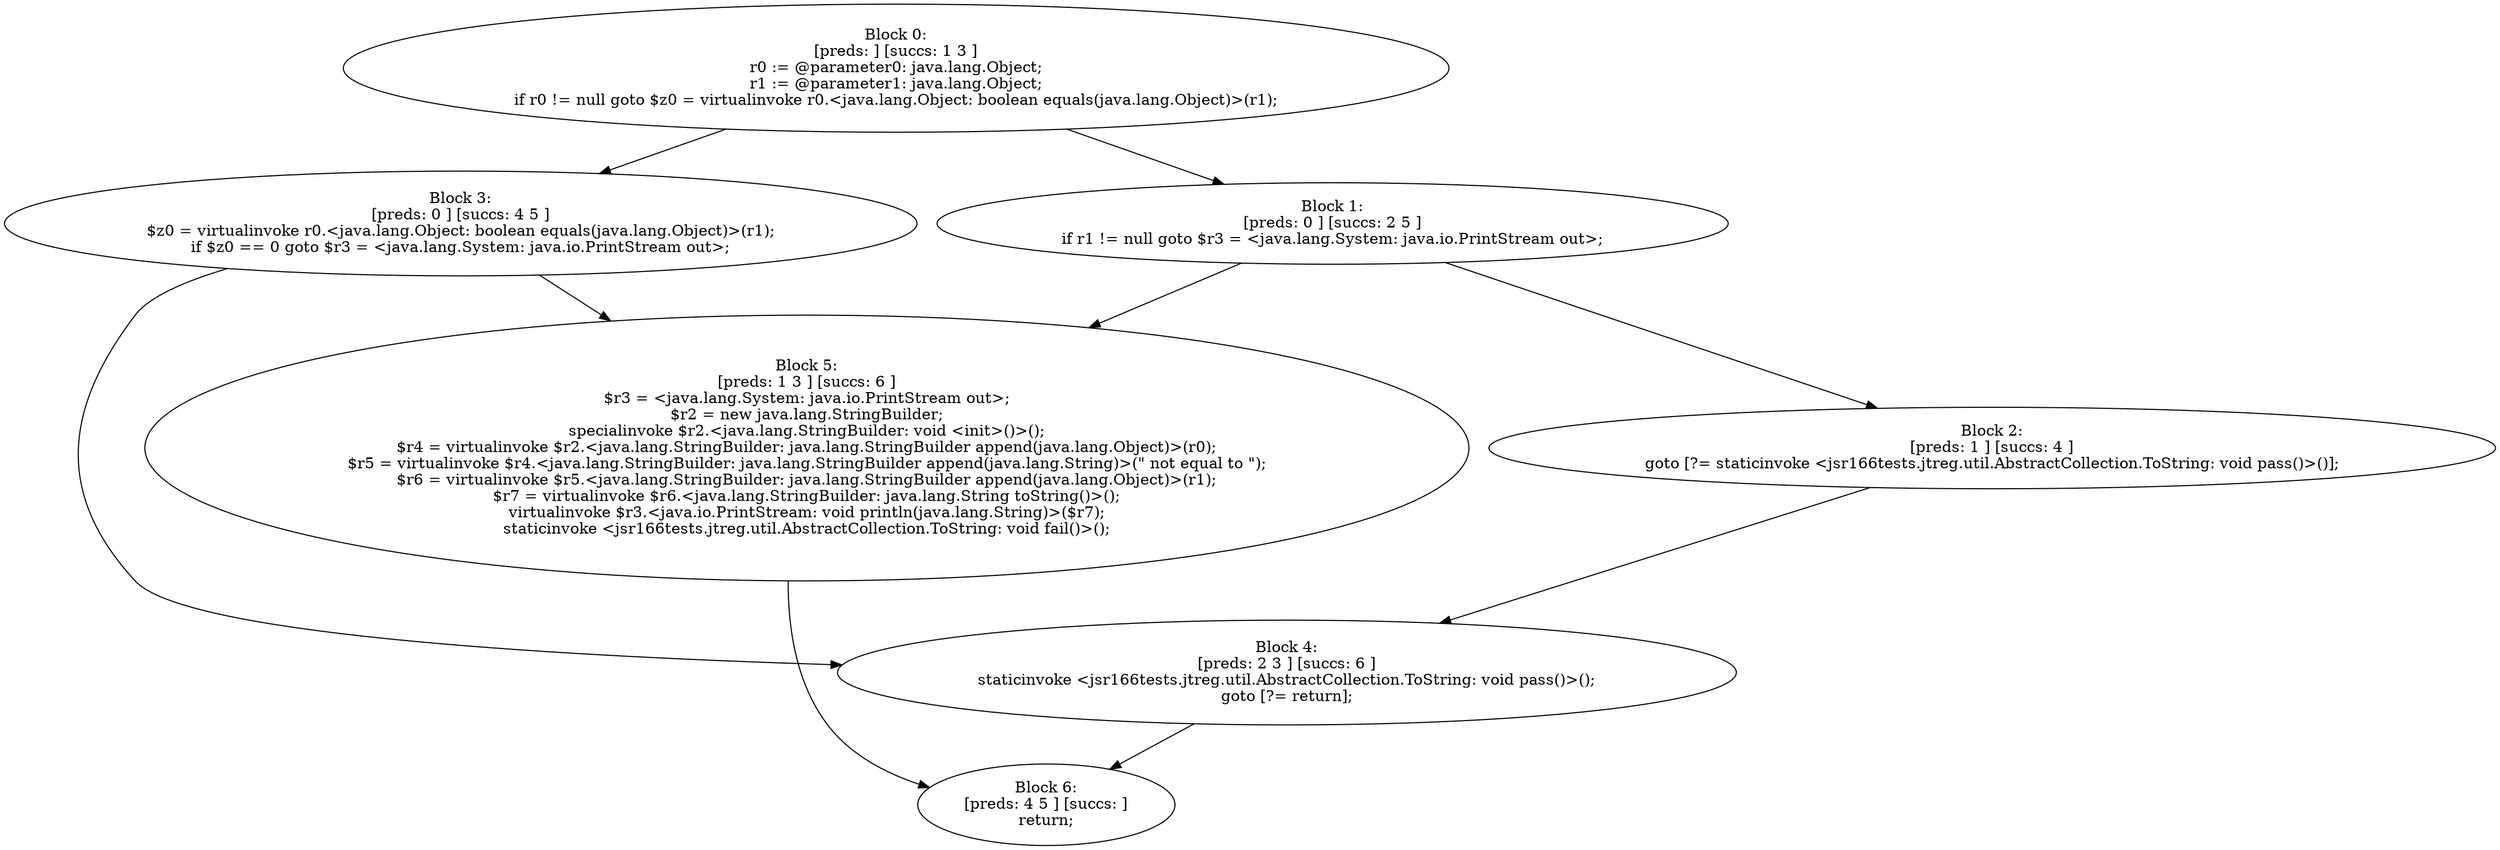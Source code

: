 digraph "unitGraph" {
    "Block 0:
[preds: ] [succs: 1 3 ]
r0 := @parameter0: java.lang.Object;
r1 := @parameter1: java.lang.Object;
if r0 != null goto $z0 = virtualinvoke r0.<java.lang.Object: boolean equals(java.lang.Object)>(r1);
"
    "Block 1:
[preds: 0 ] [succs: 2 5 ]
if r1 != null goto $r3 = <java.lang.System: java.io.PrintStream out>;
"
    "Block 2:
[preds: 1 ] [succs: 4 ]
goto [?= staticinvoke <jsr166tests.jtreg.util.AbstractCollection.ToString: void pass()>()];
"
    "Block 3:
[preds: 0 ] [succs: 4 5 ]
$z0 = virtualinvoke r0.<java.lang.Object: boolean equals(java.lang.Object)>(r1);
if $z0 == 0 goto $r3 = <java.lang.System: java.io.PrintStream out>;
"
    "Block 4:
[preds: 2 3 ] [succs: 6 ]
staticinvoke <jsr166tests.jtreg.util.AbstractCollection.ToString: void pass()>();
goto [?= return];
"
    "Block 5:
[preds: 1 3 ] [succs: 6 ]
$r3 = <java.lang.System: java.io.PrintStream out>;
$r2 = new java.lang.StringBuilder;
specialinvoke $r2.<java.lang.StringBuilder: void <init>()>();
$r4 = virtualinvoke $r2.<java.lang.StringBuilder: java.lang.StringBuilder append(java.lang.Object)>(r0);
$r5 = virtualinvoke $r4.<java.lang.StringBuilder: java.lang.StringBuilder append(java.lang.String)>(\" not equal to \");
$r6 = virtualinvoke $r5.<java.lang.StringBuilder: java.lang.StringBuilder append(java.lang.Object)>(r1);
$r7 = virtualinvoke $r6.<java.lang.StringBuilder: java.lang.String toString()>();
virtualinvoke $r3.<java.io.PrintStream: void println(java.lang.String)>($r7);
staticinvoke <jsr166tests.jtreg.util.AbstractCollection.ToString: void fail()>();
"
    "Block 6:
[preds: 4 5 ] [succs: ]
return;
"
    "Block 0:
[preds: ] [succs: 1 3 ]
r0 := @parameter0: java.lang.Object;
r1 := @parameter1: java.lang.Object;
if r0 != null goto $z0 = virtualinvoke r0.<java.lang.Object: boolean equals(java.lang.Object)>(r1);
"->"Block 1:
[preds: 0 ] [succs: 2 5 ]
if r1 != null goto $r3 = <java.lang.System: java.io.PrintStream out>;
";
    "Block 0:
[preds: ] [succs: 1 3 ]
r0 := @parameter0: java.lang.Object;
r1 := @parameter1: java.lang.Object;
if r0 != null goto $z0 = virtualinvoke r0.<java.lang.Object: boolean equals(java.lang.Object)>(r1);
"->"Block 3:
[preds: 0 ] [succs: 4 5 ]
$z0 = virtualinvoke r0.<java.lang.Object: boolean equals(java.lang.Object)>(r1);
if $z0 == 0 goto $r3 = <java.lang.System: java.io.PrintStream out>;
";
    "Block 1:
[preds: 0 ] [succs: 2 5 ]
if r1 != null goto $r3 = <java.lang.System: java.io.PrintStream out>;
"->"Block 2:
[preds: 1 ] [succs: 4 ]
goto [?= staticinvoke <jsr166tests.jtreg.util.AbstractCollection.ToString: void pass()>()];
";
    "Block 1:
[preds: 0 ] [succs: 2 5 ]
if r1 != null goto $r3 = <java.lang.System: java.io.PrintStream out>;
"->"Block 5:
[preds: 1 3 ] [succs: 6 ]
$r3 = <java.lang.System: java.io.PrintStream out>;
$r2 = new java.lang.StringBuilder;
specialinvoke $r2.<java.lang.StringBuilder: void <init>()>();
$r4 = virtualinvoke $r2.<java.lang.StringBuilder: java.lang.StringBuilder append(java.lang.Object)>(r0);
$r5 = virtualinvoke $r4.<java.lang.StringBuilder: java.lang.StringBuilder append(java.lang.String)>(\" not equal to \");
$r6 = virtualinvoke $r5.<java.lang.StringBuilder: java.lang.StringBuilder append(java.lang.Object)>(r1);
$r7 = virtualinvoke $r6.<java.lang.StringBuilder: java.lang.String toString()>();
virtualinvoke $r3.<java.io.PrintStream: void println(java.lang.String)>($r7);
staticinvoke <jsr166tests.jtreg.util.AbstractCollection.ToString: void fail()>();
";
    "Block 2:
[preds: 1 ] [succs: 4 ]
goto [?= staticinvoke <jsr166tests.jtreg.util.AbstractCollection.ToString: void pass()>()];
"->"Block 4:
[preds: 2 3 ] [succs: 6 ]
staticinvoke <jsr166tests.jtreg.util.AbstractCollection.ToString: void pass()>();
goto [?= return];
";
    "Block 3:
[preds: 0 ] [succs: 4 5 ]
$z0 = virtualinvoke r0.<java.lang.Object: boolean equals(java.lang.Object)>(r1);
if $z0 == 0 goto $r3 = <java.lang.System: java.io.PrintStream out>;
"->"Block 4:
[preds: 2 3 ] [succs: 6 ]
staticinvoke <jsr166tests.jtreg.util.AbstractCollection.ToString: void pass()>();
goto [?= return];
";
    "Block 3:
[preds: 0 ] [succs: 4 5 ]
$z0 = virtualinvoke r0.<java.lang.Object: boolean equals(java.lang.Object)>(r1);
if $z0 == 0 goto $r3 = <java.lang.System: java.io.PrintStream out>;
"->"Block 5:
[preds: 1 3 ] [succs: 6 ]
$r3 = <java.lang.System: java.io.PrintStream out>;
$r2 = new java.lang.StringBuilder;
specialinvoke $r2.<java.lang.StringBuilder: void <init>()>();
$r4 = virtualinvoke $r2.<java.lang.StringBuilder: java.lang.StringBuilder append(java.lang.Object)>(r0);
$r5 = virtualinvoke $r4.<java.lang.StringBuilder: java.lang.StringBuilder append(java.lang.String)>(\" not equal to \");
$r6 = virtualinvoke $r5.<java.lang.StringBuilder: java.lang.StringBuilder append(java.lang.Object)>(r1);
$r7 = virtualinvoke $r6.<java.lang.StringBuilder: java.lang.String toString()>();
virtualinvoke $r3.<java.io.PrintStream: void println(java.lang.String)>($r7);
staticinvoke <jsr166tests.jtreg.util.AbstractCollection.ToString: void fail()>();
";
    "Block 4:
[preds: 2 3 ] [succs: 6 ]
staticinvoke <jsr166tests.jtreg.util.AbstractCollection.ToString: void pass()>();
goto [?= return];
"->"Block 6:
[preds: 4 5 ] [succs: ]
return;
";
    "Block 5:
[preds: 1 3 ] [succs: 6 ]
$r3 = <java.lang.System: java.io.PrintStream out>;
$r2 = new java.lang.StringBuilder;
specialinvoke $r2.<java.lang.StringBuilder: void <init>()>();
$r4 = virtualinvoke $r2.<java.lang.StringBuilder: java.lang.StringBuilder append(java.lang.Object)>(r0);
$r5 = virtualinvoke $r4.<java.lang.StringBuilder: java.lang.StringBuilder append(java.lang.String)>(\" not equal to \");
$r6 = virtualinvoke $r5.<java.lang.StringBuilder: java.lang.StringBuilder append(java.lang.Object)>(r1);
$r7 = virtualinvoke $r6.<java.lang.StringBuilder: java.lang.String toString()>();
virtualinvoke $r3.<java.io.PrintStream: void println(java.lang.String)>($r7);
staticinvoke <jsr166tests.jtreg.util.AbstractCollection.ToString: void fail()>();
"->"Block 6:
[preds: 4 5 ] [succs: ]
return;
";
}
